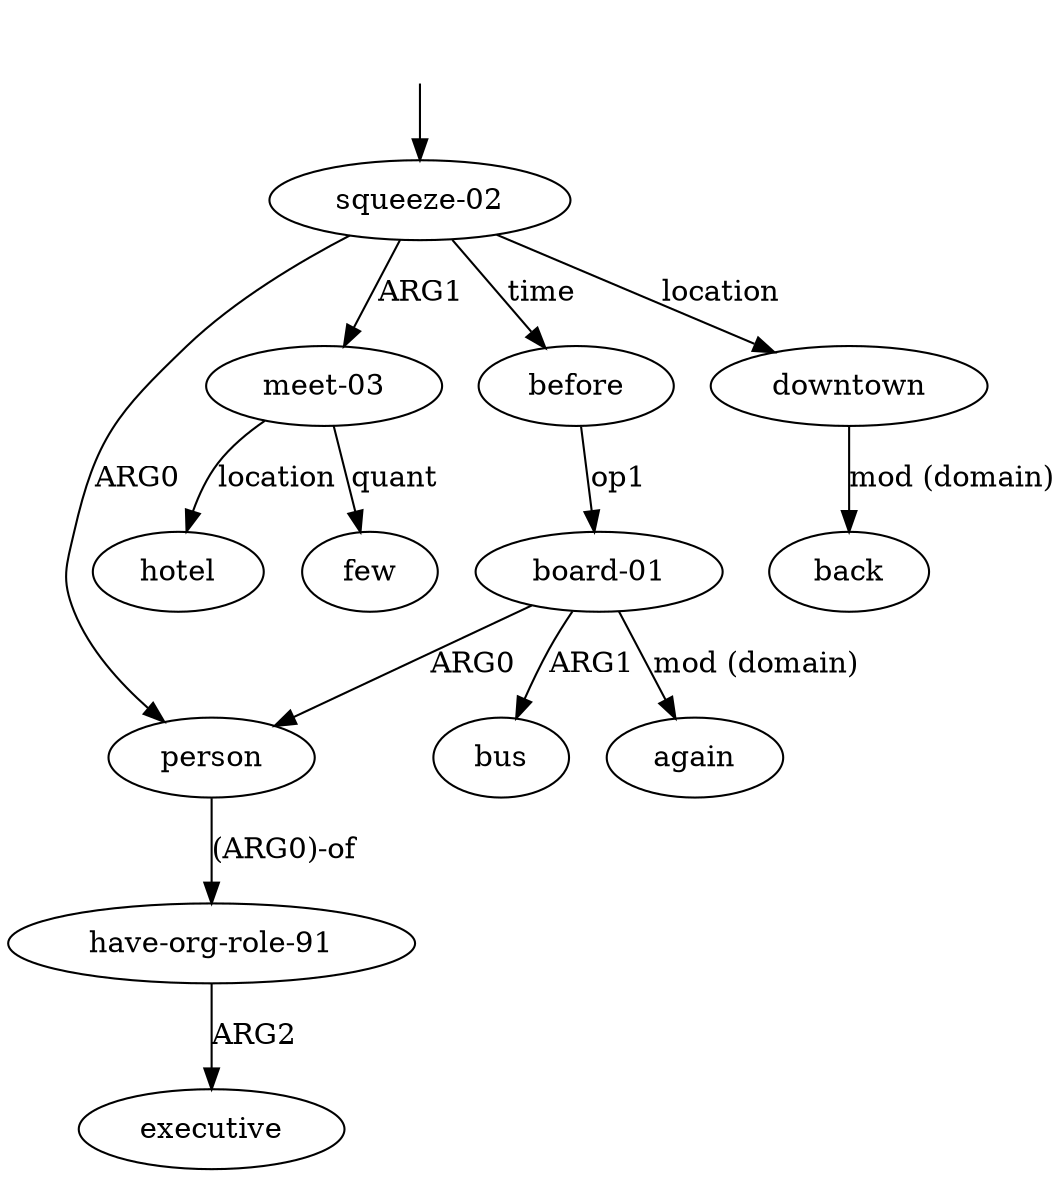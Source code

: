 digraph "20010015" {
  top [ style=invis ];
  top -> 0;
  0 [ label=<<table align="center" border="0" cellspacing="0"><tr><td colspan="2">squeeze-02</td></tr></table>> ];
  1 [ label=<<table align="center" border="0" cellspacing="0"><tr><td colspan="2">person</td></tr></table>> ];
  2 [ label=<<table align="center" border="0" cellspacing="0"><tr><td colspan="2">have-org-role-91</td></tr></table>> ];
  3 [ label=<<table align="center" border="0" cellspacing="0"><tr><td colspan="2">executive</td></tr></table>> ];
  4 [ label=<<table align="center" border="0" cellspacing="0"><tr><td colspan="2">meet-03</td></tr></table>> ];
  5 [ label=<<table align="center" border="0" cellspacing="0"><tr><td colspan="2">hotel</td></tr></table>> ];
  6 [ label=<<table align="center" border="0" cellspacing="0"><tr><td colspan="2">few</td></tr></table>> ];
  7 [ label=<<table align="center" border="0" cellspacing="0"><tr><td colspan="2">before</td></tr></table>> ];
  8 [ label=<<table align="center" border="0" cellspacing="0"><tr><td colspan="2">board-01</td></tr></table>> ];
  9 [ label=<<table align="center" border="0" cellspacing="0"><tr><td colspan="2">bus</td></tr></table>> ];
  10 [ label=<<table align="center" border="0" cellspacing="0"><tr><td colspan="2">again</td></tr></table>> ];
  11 [ label=<<table align="center" border="0" cellspacing="0"><tr><td colspan="2">downtown</td></tr></table>> ];
  12 [ label=<<table align="center" border="0" cellspacing="0"><tr><td colspan="2">back</td></tr></table>> ];
  1 -> 2 [ label="(ARG0)-of" ];
  0 -> 11 [ label="location" ];
  0 -> 7 [ label="time" ];
  8 -> 9 [ label="ARG1" ];
  11 -> 12 [ label="mod (domain)" ];
  4 -> 5 [ label="location" ];
  0 -> 1 [ label="ARG0" ];
  7 -> 8 [ label="op1" ];
  4 -> 6 [ label="quant" ];
  0 -> 4 [ label="ARG1" ];
  8 -> 10 [ label="mod (domain)" ];
  8 -> 1 [ label="ARG0" ];
  2 -> 3 [ label="ARG2" ];
}


